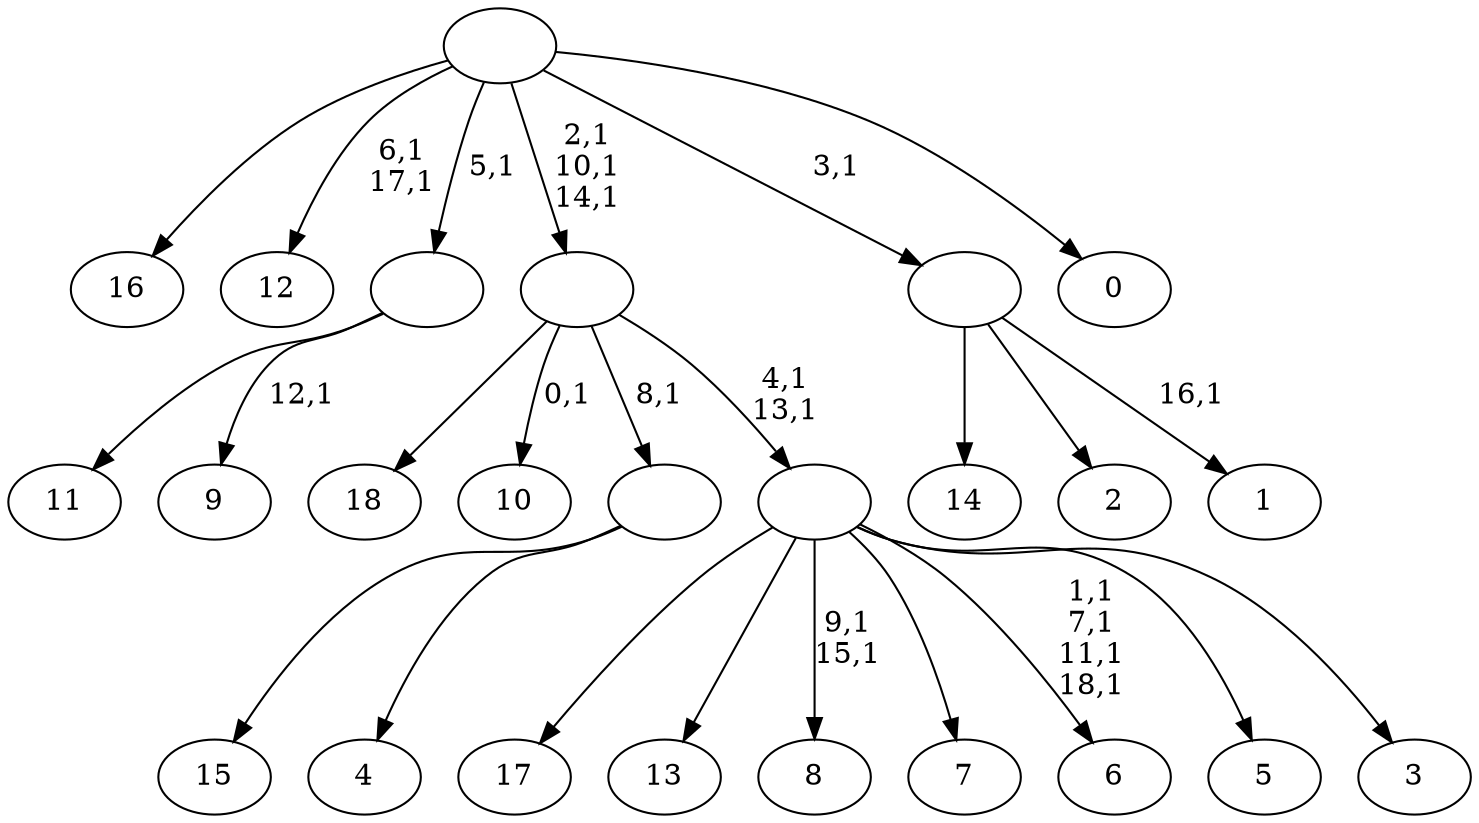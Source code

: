 digraph T {
	38 [label="18"]
	37 [label="17"]
	36 [label="16"]
	35 [label="15"]
	34 [label="14"]
	33 [label="13"]
	32 [label="12"]
	29 [label="11"]
	28 [label="10"]
	26 [label="9"]
	24 [label=""]
	23 [label="8"]
	20 [label="7"]
	19 [label="6"]
	14 [label="5"]
	13 [label="4"]
	12 [label=""]
	11 [label="3"]
	10 [label=""]
	8 [label=""]
	5 [label="2"]
	4 [label="1"]
	2 [label=""]
	1 [label="0"]
	0 [label=""]
	24 -> 26 [label="12,1"]
	24 -> 29 [label=""]
	12 -> 35 [label=""]
	12 -> 13 [label=""]
	10 -> 19 [label="1,1\n7,1\n11,1\n18,1"]
	10 -> 23 [label="9,1\n15,1"]
	10 -> 37 [label=""]
	10 -> 33 [label=""]
	10 -> 20 [label=""]
	10 -> 14 [label=""]
	10 -> 11 [label=""]
	8 -> 10 [label="4,1\n13,1"]
	8 -> 28 [label="0,1"]
	8 -> 38 [label=""]
	8 -> 12 [label="8,1"]
	2 -> 4 [label="16,1"]
	2 -> 34 [label=""]
	2 -> 5 [label=""]
	0 -> 8 [label="2,1\n10,1\n14,1"]
	0 -> 32 [label="6,1\n17,1"]
	0 -> 36 [label=""]
	0 -> 24 [label="5,1"]
	0 -> 2 [label="3,1"]
	0 -> 1 [label=""]
}
